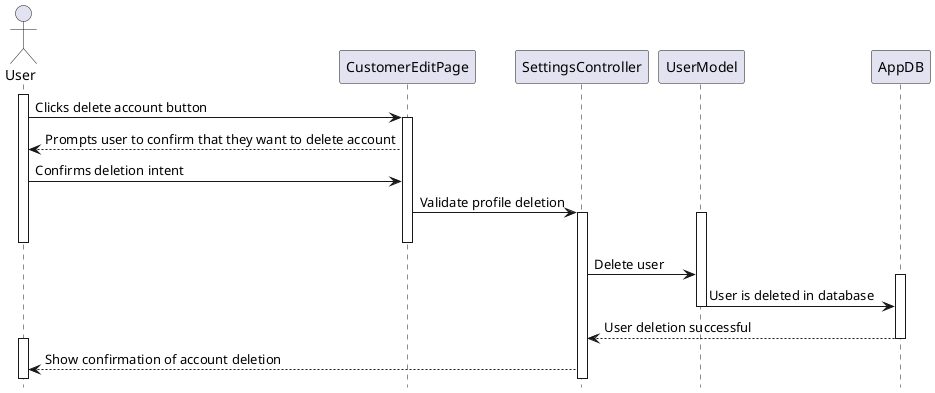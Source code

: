 @startuml
hide footbox
actor User
participant CustomerEditPage
participant SettingsController
activate User
User -> CustomerEditPage: Clicks delete account button
activate CustomerEditPage
CustomerEditPage --> User: Prompts user to confirm that they want to delete account

User -> CustomerEditPage: Confirms deletion intent
CustomerEditPage -> SettingsController: Validate profile deletion
activate SettingsController
deactivate User
deactivate CustomerEditPage
activate UserModel
SettingsController -> UserModel: Delete user
activate AppDB
UserModel -> AppDB: User is deleted in database
deactivate UserModel
AppDB --> SettingsController: User deletion successful
deactivate AppDB
activate User
SettingsController --> User: Show confirmation of account deletion
@enduml